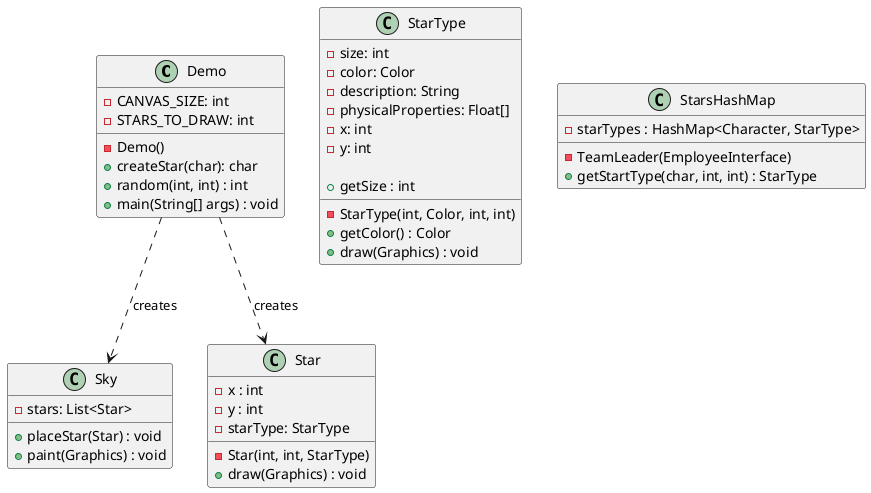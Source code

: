 @startuml diagram_9_3

class Demo {
    - Demo()
    - CANVAS_SIZE: int
    - STARS_TO_DRAW: int

    + createStar(char): char
    + random(int, int) : int
    + main(String[] args) : void
}

class Sky {
    - stars: List<Star>

    + placeStar(Star) : void
    + paint(Graphics) : void
}

class Star {
    - Star(int, int, StarType)

    - x : int
    - y : int
    - starType: StarType

    + draw(Graphics) : void
}

class StarType {
    - StarType(int, Color, int, int)

    - size: int
    - color: Color
    - description: String
    - physicalProperties: Float[]
    - x: int
    - y: int

    + getColor() : Color
    + getSize : int
    + draw(Graphics) : void
}

class StarsHashMap {
    - TeamLeader(EmployeeInterface)

    - starTypes : HashMap<Character, StarType>

    + getStartType(char, int, int) : StarType
}


Demo ..> Sky : creates
Demo ..> Star : creates


@enduml
